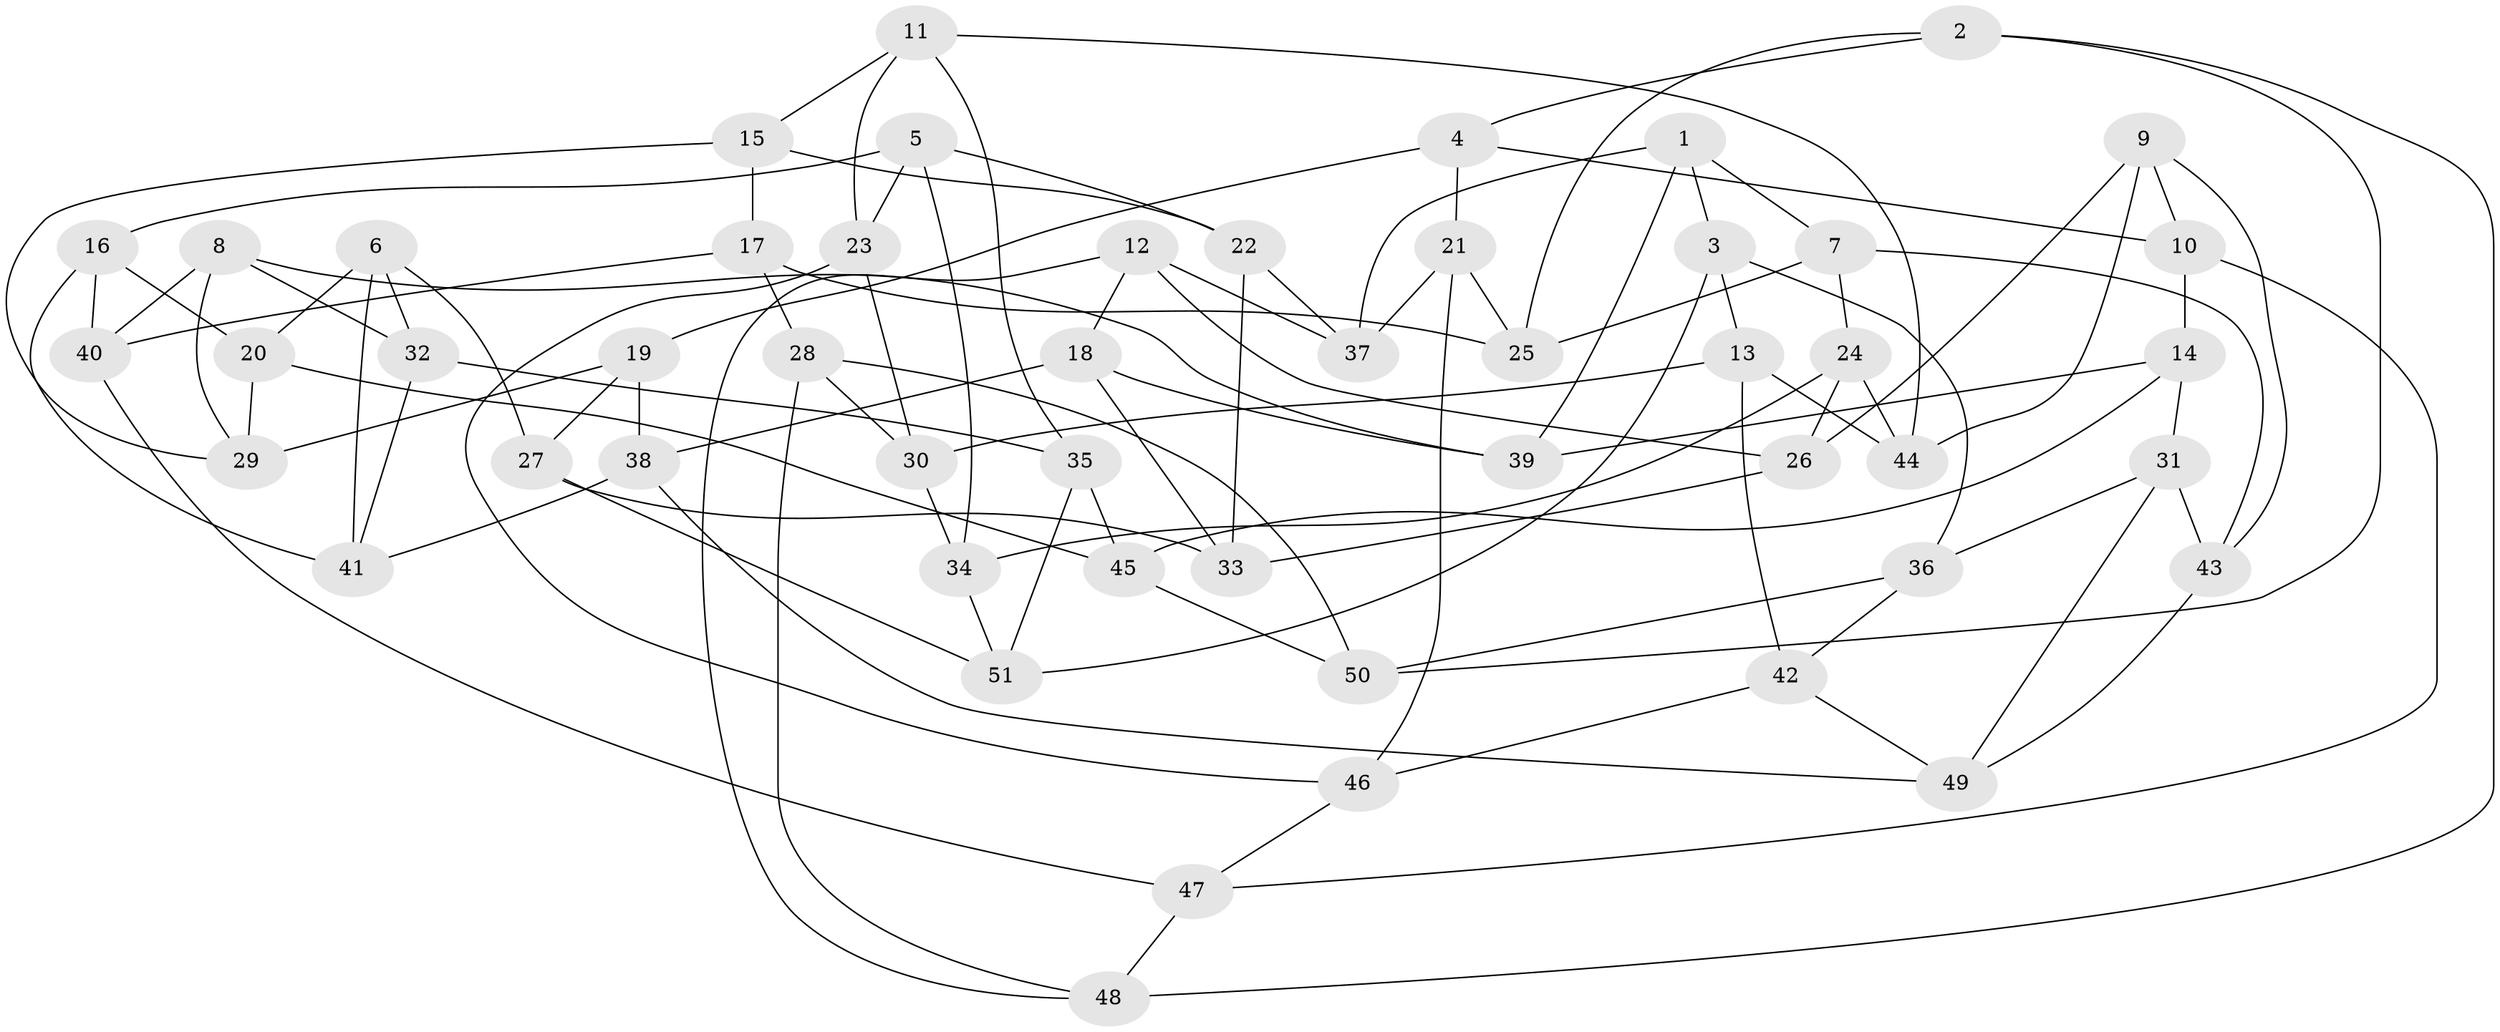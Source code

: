// coarse degree distribution, {5: 0.1875, 6: 0.1875, 3: 0.0625, 8: 0.25, 7: 0.25, 4: 0.0625}
// Generated by graph-tools (version 1.1) at 2025/38/03/04/25 23:38:09]
// undirected, 51 vertices, 102 edges
graph export_dot {
  node [color=gray90,style=filled];
  1;
  2;
  3;
  4;
  5;
  6;
  7;
  8;
  9;
  10;
  11;
  12;
  13;
  14;
  15;
  16;
  17;
  18;
  19;
  20;
  21;
  22;
  23;
  24;
  25;
  26;
  27;
  28;
  29;
  30;
  31;
  32;
  33;
  34;
  35;
  36;
  37;
  38;
  39;
  40;
  41;
  42;
  43;
  44;
  45;
  46;
  47;
  48;
  49;
  50;
  51;
  1 -- 7;
  1 -- 39;
  1 -- 3;
  1 -- 37;
  2 -- 25;
  2 -- 4;
  2 -- 48;
  2 -- 50;
  3 -- 36;
  3 -- 13;
  3 -- 51;
  4 -- 10;
  4 -- 21;
  4 -- 19;
  5 -- 16;
  5 -- 23;
  5 -- 34;
  5 -- 22;
  6 -- 32;
  6 -- 27;
  6 -- 41;
  6 -- 20;
  7 -- 43;
  7 -- 24;
  7 -- 25;
  8 -- 39;
  8 -- 40;
  8 -- 32;
  8 -- 29;
  9 -- 44;
  9 -- 10;
  9 -- 26;
  9 -- 43;
  10 -- 47;
  10 -- 14;
  11 -- 44;
  11 -- 23;
  11 -- 35;
  11 -- 15;
  12 -- 37;
  12 -- 26;
  12 -- 18;
  12 -- 48;
  13 -- 44;
  13 -- 42;
  13 -- 30;
  14 -- 39;
  14 -- 45;
  14 -- 31;
  15 -- 22;
  15 -- 29;
  15 -- 17;
  16 -- 40;
  16 -- 41;
  16 -- 20;
  17 -- 40;
  17 -- 28;
  17 -- 25;
  18 -- 38;
  18 -- 39;
  18 -- 33;
  19 -- 29;
  19 -- 27;
  19 -- 38;
  20 -- 45;
  20 -- 29;
  21 -- 46;
  21 -- 37;
  21 -- 25;
  22 -- 37;
  22 -- 33;
  23 -- 46;
  23 -- 30;
  24 -- 34;
  24 -- 44;
  24 -- 26;
  26 -- 33;
  27 -- 51;
  27 -- 33;
  28 -- 30;
  28 -- 48;
  28 -- 50;
  30 -- 34;
  31 -- 49;
  31 -- 43;
  31 -- 36;
  32 -- 41;
  32 -- 35;
  34 -- 51;
  35 -- 51;
  35 -- 45;
  36 -- 42;
  36 -- 50;
  38 -- 41;
  38 -- 49;
  40 -- 47;
  42 -- 46;
  42 -- 49;
  43 -- 49;
  45 -- 50;
  46 -- 47;
  47 -- 48;
}
